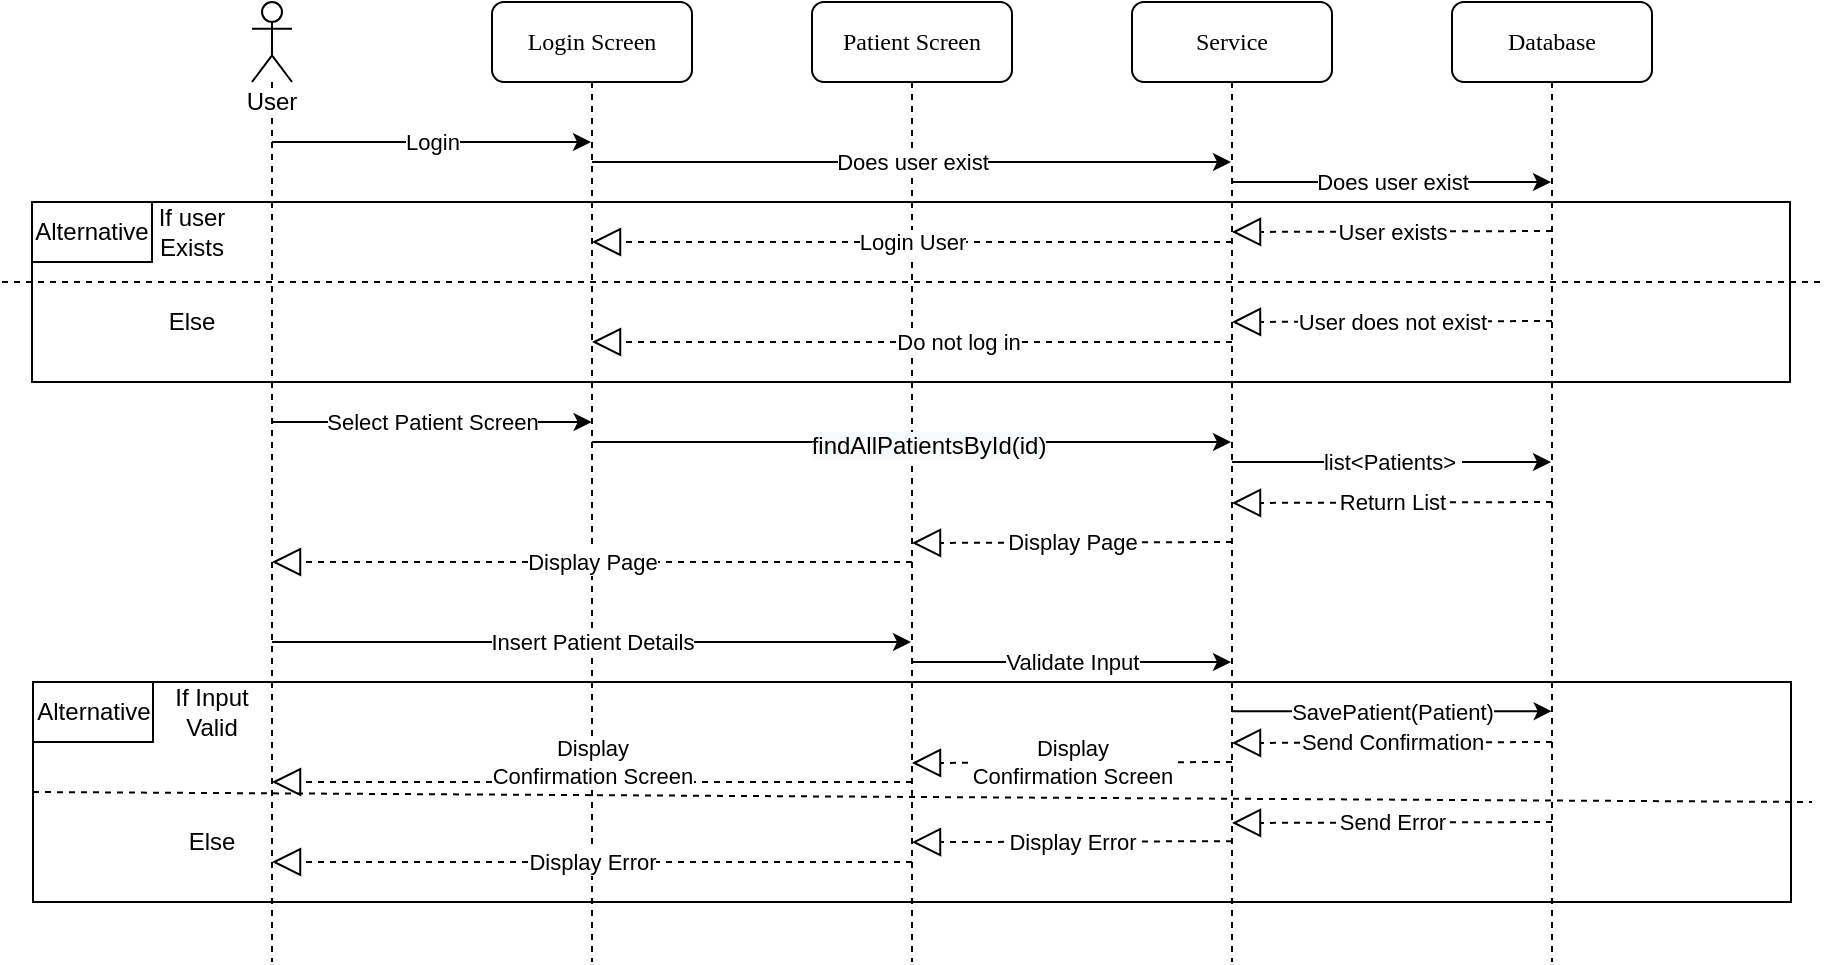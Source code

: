 <mxfile version="12.7.9" type="device"><diagram id="k16ixyxTKFJhe4REw5jR" name="Page-1"><mxGraphModel dx="2702" dy="1216" grid="0" gridSize="10" guides="1" tooltips="1" connect="1" arrows="1" fold="1" page="0" pageScale="1" pageWidth="827" pageHeight="1169" math="0" shadow="0"><root><mxCell id="0"/><mxCell id="1" parent="0"/><mxCell id="vyqEvfRK4tEfoNYvK0GT-1" value="" style="rounded=0;whiteSpace=wrap;html=1;" vertex="1" parent="1"><mxGeometry x="-59.5" y="420" width="879" height="110" as="geometry"/></mxCell><mxCell id="vyqEvfRK4tEfoNYvK0GT-2" value="" style="rounded=0;whiteSpace=wrap;html=1;" vertex="1" parent="1"><mxGeometry x="-60" y="180" width="879" height="90" as="geometry"/></mxCell><mxCell id="vyqEvfRK4tEfoNYvK0GT-3" value="Patient Screen" style="shape=umlLifeline;perimeter=lifelinePerimeter;whiteSpace=wrap;html=1;container=1;collapsible=0;recursiveResize=0;outlineConnect=0;rounded=1;shadow=0;comic=0;labelBackgroundColor=none;strokeWidth=1;fontFamily=Verdana;fontSize=12;align=center;" vertex="1" parent="1"><mxGeometry x="330" y="80" width="100" height="480" as="geometry"/></mxCell><mxCell id="vyqEvfRK4tEfoNYvK0GT-4" value="User" style="shape=umlLifeline;participant=umlActor;perimeter=lifelinePerimeter;whiteSpace=wrap;html=1;container=1;collapsible=0;recursiveResize=0;verticalAlign=top;spacingTop=36;labelBackgroundColor=#ffffff;outlineConnect=0;" vertex="1" parent="1"><mxGeometry x="50" y="80" width="20" height="480" as="geometry"/></mxCell><mxCell id="vyqEvfRK4tEfoNYvK0GT-5" value="Login Screen" style="shape=umlLifeline;perimeter=lifelinePerimeter;whiteSpace=wrap;html=1;container=1;collapsible=0;recursiveResize=0;outlineConnect=0;rounded=1;shadow=0;comic=0;labelBackgroundColor=none;strokeWidth=1;fontFamily=Verdana;fontSize=12;align=center;" vertex="1" parent="1"><mxGeometry x="170" y="80" width="100" height="480" as="geometry"/></mxCell><mxCell id="vyqEvfRK4tEfoNYvK0GT-6" value="Service" style="shape=umlLifeline;perimeter=lifelinePerimeter;whiteSpace=wrap;html=1;container=1;collapsible=0;recursiveResize=0;outlineConnect=0;rounded=1;shadow=0;comic=0;labelBackgroundColor=none;strokeWidth=1;fontFamily=Verdana;fontSize=12;align=center;" vertex="1" parent="1"><mxGeometry x="490" y="80" width="100" height="480" as="geometry"/></mxCell><mxCell id="vyqEvfRK4tEfoNYvK0GT-7" value="Database" style="shape=umlLifeline;perimeter=lifelinePerimeter;whiteSpace=wrap;html=1;container=1;collapsible=0;recursiveResize=0;outlineConnect=0;rounded=1;shadow=0;comic=0;labelBackgroundColor=none;strokeWidth=1;fontFamily=Verdana;fontSize=12;align=center;" vertex="1" parent="1"><mxGeometry x="650" y="80" width="100" height="480" as="geometry"/></mxCell><mxCell id="vyqEvfRK4tEfoNYvK0GT-8" value="Login" style="endArrow=classic;html=1;" edge="1" parent="1" source="vyqEvfRK4tEfoNYvK0GT-4" target="vyqEvfRK4tEfoNYvK0GT-5"><mxGeometry width="50" height="50" relative="1" as="geometry"><mxPoint x="150" y="210" as="sourcePoint"/><mxPoint x="200" y="160" as="targetPoint"/><Array as="points"><mxPoint x="120" y="150"/></Array></mxGeometry></mxCell><mxCell id="vyqEvfRK4tEfoNYvK0GT-9" value="Does user exist" style="endArrow=classic;html=1;" edge="1" parent="1" source="vyqEvfRK4tEfoNYvK0GT-5" target="vyqEvfRK4tEfoNYvK0GT-6"><mxGeometry width="50" height="50" relative="1" as="geometry"><mxPoint x="210" y="160" as="sourcePoint"/><mxPoint x="370" y="220" as="targetPoint"/><Array as="points"><mxPoint x="290" y="160"/><mxPoint x="310" y="160"/></Array></mxGeometry></mxCell><mxCell id="vyqEvfRK4tEfoNYvK0GT-10" value="Does user exist" style="endArrow=classic;html=1;" edge="1" parent="1" source="vyqEvfRK4tEfoNYvK0GT-6" target="vyqEvfRK4tEfoNYvK0GT-7"><mxGeometry width="50" height="50" relative="1" as="geometry"><mxPoint x="570" y="230" as="sourcePoint"/><mxPoint x="600" y="180" as="targetPoint"/><Array as="points"><mxPoint x="640" y="170"/><mxPoint x="680" y="170"/></Array></mxGeometry></mxCell><mxCell id="vyqEvfRK4tEfoNYvK0GT-11" value="User exists" style="endArrow=block;dashed=1;endFill=0;endSize=12;html=1;" edge="1" parent="1"><mxGeometry width="160" relative="1" as="geometry"><mxPoint x="700" y="194.5" as="sourcePoint"/><mxPoint x="540" y="195" as="targetPoint"/></mxGeometry></mxCell><mxCell id="vyqEvfRK4tEfoNYvK0GT-12" value="Alternative" style="rounded=0;whiteSpace=wrap;html=1;" vertex="1" parent="1"><mxGeometry x="-60" y="180" width="60" height="30" as="geometry"/></mxCell><mxCell id="vyqEvfRK4tEfoNYvK0GT-13" value="If user Exists" style="text;html=1;strokeColor=none;fillColor=none;align=center;verticalAlign=middle;whiteSpace=wrap;rounded=0;" vertex="1" parent="1"><mxGeometry y="185" width="40" height="20" as="geometry"/></mxCell><mxCell id="vyqEvfRK4tEfoNYvK0GT-14" value="Login User" style="endArrow=block;dashed=1;endFill=0;endSize=12;html=1;" edge="1" parent="1" target="vyqEvfRK4tEfoNYvK0GT-5"><mxGeometry width="160" relative="1" as="geometry"><mxPoint x="540" y="200" as="sourcePoint"/><mxPoint x="380" y="200.5" as="targetPoint"/><mxPoint as="offset"/></mxGeometry></mxCell><mxCell id="vyqEvfRK4tEfoNYvK0GT-15" value="" style="endArrow=none;dashed=1;html=1;" edge="1" parent="1"><mxGeometry width="50" height="50" relative="1" as="geometry"><mxPoint x="-75" y="220" as="sourcePoint"/><mxPoint x="835" y="220" as="targetPoint"/></mxGeometry></mxCell><mxCell id="vyqEvfRK4tEfoNYvK0GT-16" value="Else" style="text;html=1;strokeColor=none;fillColor=none;align=center;verticalAlign=middle;whiteSpace=wrap;rounded=0;" vertex="1" parent="1"><mxGeometry y="230" width="40" height="20" as="geometry"/></mxCell><mxCell id="vyqEvfRK4tEfoNYvK0GT-17" value="User does not exist" style="endArrow=block;dashed=1;endFill=0;endSize=12;html=1;" edge="1" parent="1"><mxGeometry width="160" relative="1" as="geometry"><mxPoint x="700" y="239.5" as="sourcePoint"/><mxPoint x="540" y="240" as="targetPoint"/></mxGeometry></mxCell><mxCell id="vyqEvfRK4tEfoNYvK0GT-18" value="Do not log in" style="endArrow=block;dashed=1;endFill=0;endSize=12;html=1;" edge="1" parent="1" target="vyqEvfRK4tEfoNYvK0GT-5"><mxGeometry x="-0.143" width="160" relative="1" as="geometry"><mxPoint x="540" y="250" as="sourcePoint"/><mxPoint x="330" y="250" as="targetPoint"/><mxPoint as="offset"/></mxGeometry></mxCell><mxCell id="vyqEvfRK4tEfoNYvK0GT-19" value="Select Patient Screen" style="endArrow=classic;html=1;" edge="1" parent="1"><mxGeometry width="50" height="50" relative="1" as="geometry"><mxPoint x="59.997" y="290" as="sourcePoint"/><mxPoint x="219.83" y="290" as="targetPoint"/><Array as="points"><mxPoint x="120.33" y="290"/></Array></mxGeometry></mxCell><mxCell id="vyqEvfRK4tEfoNYvK0GT-20" value="" style="endArrow=classic;html=1;" edge="1" parent="1" source="vyqEvfRK4tEfoNYvK0GT-5" target="vyqEvfRK4tEfoNYvK0GT-6"><mxGeometry width="50" height="50" relative="1" as="geometry"><mxPoint x="320" y="370" as="sourcePoint"/><mxPoint x="370" y="320" as="targetPoint"/><Array as="points"><mxPoint x="340" y="300"/></Array></mxGeometry></mxCell><mxCell id="vyqEvfRK4tEfoNYvK0GT-21" value="&lt;span style=&quot;text-align: left ; background-color: rgb(248 , 249 , 250)&quot;&gt;findAllPatientsById(id)&lt;/span&gt;" style="text;html=1;align=center;verticalAlign=middle;resizable=0;points=[];labelBackgroundColor=#ffffff;" vertex="1" connectable="0" parent="vyqEvfRK4tEfoNYvK0GT-20"><mxGeometry x="0.089" y="-2" relative="1" as="geometry"><mxPoint x="-6.33" as="offset"/></mxGeometry></mxCell><mxCell id="vyqEvfRK4tEfoNYvK0GT-22" value="list&amp;lt;Patients&amp;gt;&amp;nbsp;" style="endArrow=classic;html=1;" edge="1" parent="1" source="vyqEvfRK4tEfoNYvK0GT-6" target="vyqEvfRK4tEfoNYvK0GT-7"><mxGeometry width="50" height="50" relative="1" as="geometry"><mxPoint x="580" y="390" as="sourcePoint"/><mxPoint x="630" y="340" as="targetPoint"/><Array as="points"><mxPoint x="670" y="310"/></Array></mxGeometry></mxCell><mxCell id="vyqEvfRK4tEfoNYvK0GT-23" value="Return List" style="endArrow=block;dashed=1;endFill=0;endSize=12;html=1;" edge="1" parent="1"><mxGeometry width="160" relative="1" as="geometry"><mxPoint x="700" y="330" as="sourcePoint"/><mxPoint x="540" y="330.5" as="targetPoint"/></mxGeometry></mxCell><mxCell id="vyqEvfRK4tEfoNYvK0GT-24" value="Display Page" style="endArrow=block;dashed=1;endFill=0;endSize=12;html=1;" edge="1" parent="1"><mxGeometry width="160" relative="1" as="geometry"><mxPoint x="540" y="350" as="sourcePoint"/><mxPoint x="380" y="350.5" as="targetPoint"/></mxGeometry></mxCell><mxCell id="vyqEvfRK4tEfoNYvK0GT-25" value="Display Page" style="endArrow=block;dashed=1;endFill=0;endSize=12;html=1;" edge="1" parent="1" target="vyqEvfRK4tEfoNYvK0GT-4"><mxGeometry width="160" relative="1" as="geometry"><mxPoint x="380" y="360" as="sourcePoint"/><mxPoint x="220" y="360.5" as="targetPoint"/></mxGeometry></mxCell><mxCell id="vyqEvfRK4tEfoNYvK0GT-26" value="Insert Patient Details" style="endArrow=classic;html=1;" edge="1" parent="1" target="vyqEvfRK4tEfoNYvK0GT-3"><mxGeometry width="50" height="50" relative="1" as="geometry"><mxPoint x="59.997" y="400" as="sourcePoint"/><mxPoint x="219.83" y="400" as="targetPoint"/><Array as="points"><mxPoint x="120.33" y="400"/></Array></mxGeometry></mxCell><mxCell id="vyqEvfRK4tEfoNYvK0GT-27" value="Validate Input" style="endArrow=classic;html=1;" edge="1" parent="1" source="vyqEvfRK4tEfoNYvK0GT-3" target="vyqEvfRK4tEfoNYvK0GT-6"><mxGeometry width="50" height="50" relative="1" as="geometry"><mxPoint x="440" y="480" as="sourcePoint"/><mxPoint x="490" y="430" as="targetPoint"/><Array as="points"><mxPoint x="480" y="410"/></Array></mxGeometry></mxCell><mxCell id="vyqEvfRK4tEfoNYvK0GT-28" value="Alternative" style="rounded=0;whiteSpace=wrap;html=1;" vertex="1" parent="1"><mxGeometry x="-59.5" y="420" width="60" height="30" as="geometry"/></mxCell><mxCell id="vyqEvfRK4tEfoNYvK0GT-29" value="If Input Valid" style="text;html=1;strokeColor=none;fillColor=none;align=center;verticalAlign=middle;whiteSpace=wrap;rounded=0;" vertex="1" parent="1"><mxGeometry x="10" y="425" width="40" height="20" as="geometry"/></mxCell><mxCell id="vyqEvfRK4tEfoNYvK0GT-30" value="SavePatient(Patient)" style="endArrow=classic;html=1;" edge="1" parent="1"><mxGeometry width="50" height="50" relative="1" as="geometry"><mxPoint x="539.997" y="434.58" as="sourcePoint"/><mxPoint x="699.83" y="434.58" as="targetPoint"/><Array as="points"><mxPoint x="640.33" y="434.58"/></Array></mxGeometry></mxCell><mxCell id="vyqEvfRK4tEfoNYvK0GT-31" value="Send Confirmation" style="endArrow=block;dashed=1;endFill=0;endSize=12;html=1;" edge="1" parent="1"><mxGeometry width="160" relative="1" as="geometry"><mxPoint x="700" y="450" as="sourcePoint"/><mxPoint x="540" y="450.5" as="targetPoint"/></mxGeometry></mxCell><mxCell id="vyqEvfRK4tEfoNYvK0GT-32" value="Display &lt;br&gt;Confirmation Screen" style="endArrow=block;dashed=1;endFill=0;endSize=12;html=1;" edge="1" parent="1"><mxGeometry width="160" relative="1" as="geometry"><mxPoint x="540" y="460" as="sourcePoint"/><mxPoint x="380" y="460.5" as="targetPoint"/></mxGeometry></mxCell><mxCell id="vyqEvfRK4tEfoNYvK0GT-33" value="Display &lt;br&gt;Confirmation Screen" style="endArrow=block;dashed=1;endFill=0;endSize=12;html=1;" edge="1" parent="1" target="vyqEvfRK4tEfoNYvK0GT-4"><mxGeometry x="-0.001" y="-10" width="160" relative="1" as="geometry"><mxPoint x="380" y="470" as="sourcePoint"/><mxPoint x="220" y="470.5" as="targetPoint"/><Array as="points"><mxPoint x="300" y="470"/></Array><mxPoint as="offset"/></mxGeometry></mxCell><mxCell id="vyqEvfRK4tEfoNYvK0GT-34" value="" style="endArrow=none;dashed=1;html=1;exitX=0;exitY=0.5;exitDx=0;exitDy=0;" edge="1" parent="1" source="vyqEvfRK4tEfoNYvK0GT-1"><mxGeometry width="50" height="50" relative="1" as="geometry"><mxPoint x="130" y="700" as="sourcePoint"/><mxPoint x="830" y="480" as="targetPoint"/></mxGeometry></mxCell><mxCell id="vyqEvfRK4tEfoNYvK0GT-35" value="Else" style="text;html=1;strokeColor=none;fillColor=none;align=center;verticalAlign=middle;whiteSpace=wrap;rounded=0;" vertex="1" parent="1"><mxGeometry x="10" y="490" width="40" height="20" as="geometry"/></mxCell><mxCell id="vyqEvfRK4tEfoNYvK0GT-36" value="Send Error" style="endArrow=block;dashed=1;endFill=0;endSize=12;html=1;" edge="1" parent="1"><mxGeometry width="160" relative="1" as="geometry"><mxPoint x="700" y="490" as="sourcePoint"/><mxPoint x="540" y="490.5" as="targetPoint"/></mxGeometry></mxCell><mxCell id="vyqEvfRK4tEfoNYvK0GT-37" value="Display Error" style="endArrow=block;dashed=1;endFill=0;endSize=12;html=1;" edge="1" parent="1"><mxGeometry width="160" relative="1" as="geometry"><mxPoint x="540" y="499.58" as="sourcePoint"/><mxPoint x="380" y="500.08" as="targetPoint"/></mxGeometry></mxCell><mxCell id="vyqEvfRK4tEfoNYvK0GT-38" value="Display Error" style="endArrow=block;dashed=1;endFill=0;endSize=12;html=1;" edge="1" parent="1" target="vyqEvfRK4tEfoNYvK0GT-4"><mxGeometry width="160" relative="1" as="geometry"><mxPoint x="380" y="510" as="sourcePoint"/><mxPoint x="220" y="510.5" as="targetPoint"/></mxGeometry></mxCell></root></mxGraphModel></diagram></mxfile>